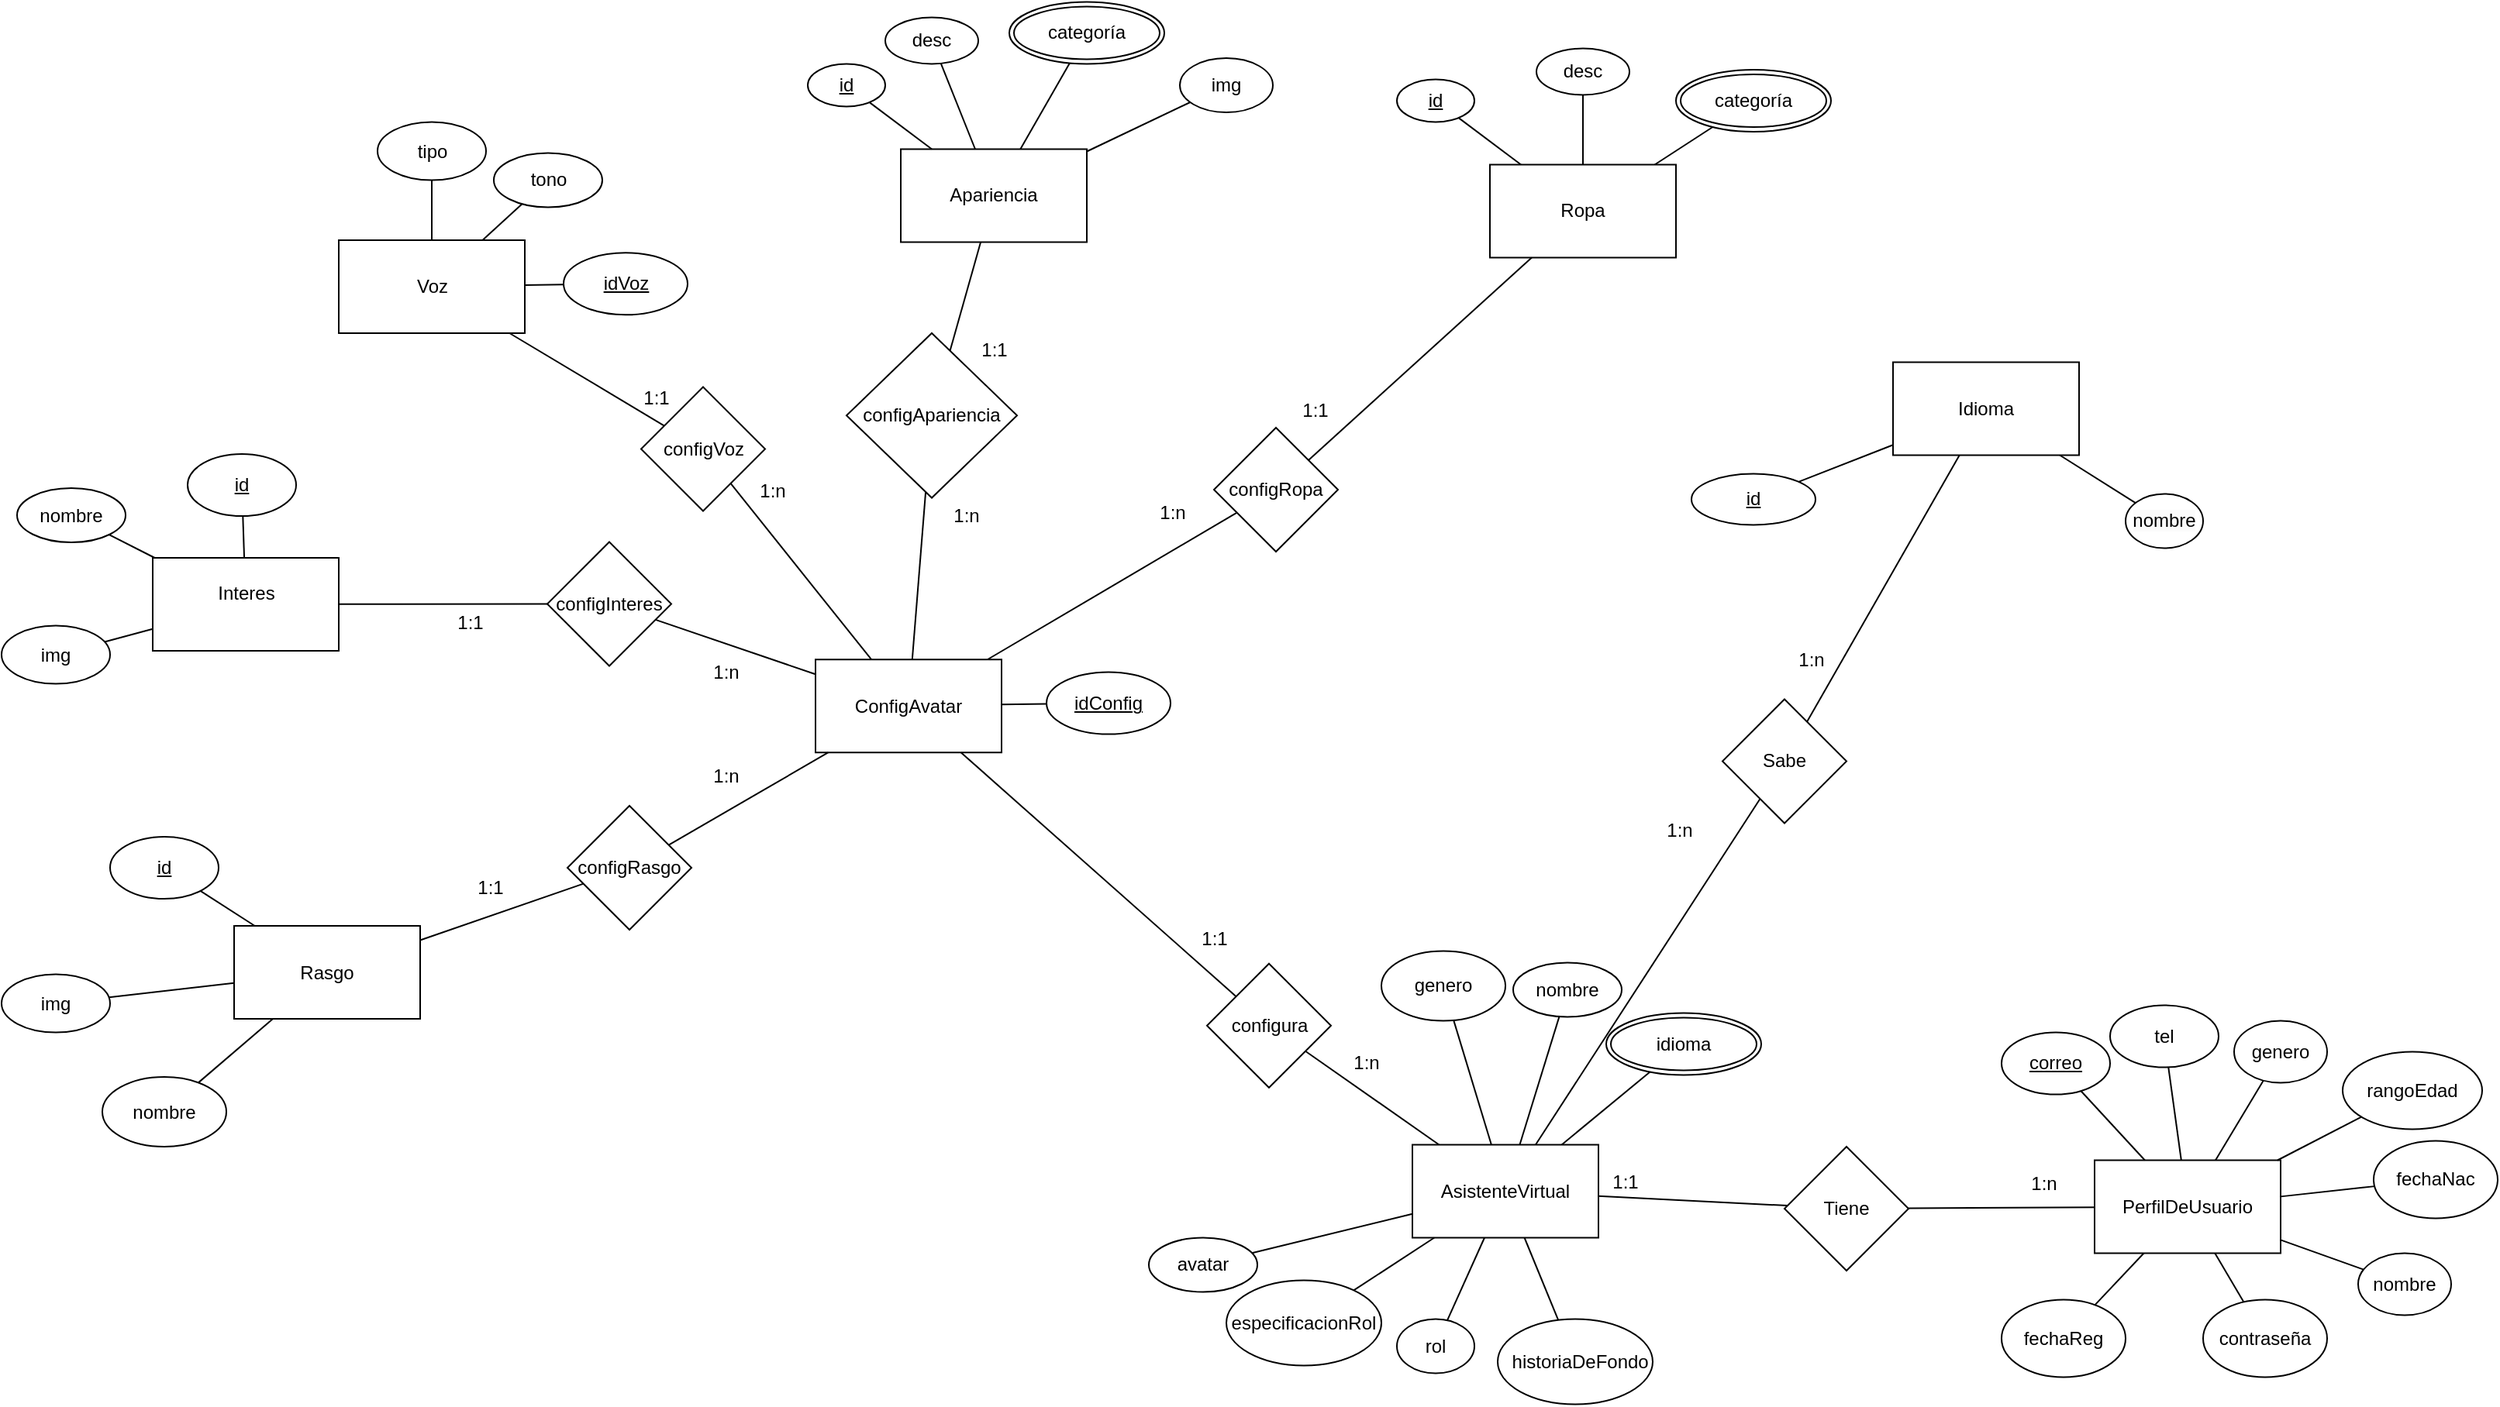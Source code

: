 <mxfile version="24.7.16">
  <diagram name="Page-1" id="PZSjXGrZAQiPclHjUj1C">
    <mxGraphModel dx="4011" dy="917" grid="1" gridSize="10" guides="1" tooltips="1" connect="1" arrows="1" fold="1" page="1" pageScale="1" pageWidth="850" pageHeight="1100" math="0" shadow="0">
      <root>
        <mxCell id="0" />
        <mxCell id="1" parent="0" />
        <mxCell id="Rh4NYGwO05SISdUezt3Q-26" value="PerfilDeUsuario" style="rounded=0;whiteSpace=wrap;html=1;" parent="1" vertex="1">
          <mxGeometry x="480" y="1028.75" width="120" height="60" as="geometry" />
        </mxCell>
        <mxCell id="Rh4NYGwO05SISdUezt3Q-31" value="nombre" style="ellipse;whiteSpace=wrap;html=1;" parent="1" vertex="1">
          <mxGeometry x="650" y="1088.75" width="60" height="40" as="geometry" />
        </mxCell>
        <mxCell id="Rh4NYGwO05SISdUezt3Q-32" value="contraseña" style="ellipse;whiteSpace=wrap;html=1;" parent="1" vertex="1">
          <mxGeometry x="550" y="1118.75" width="80" height="50" as="geometry" />
        </mxCell>
        <mxCell id="Rh4NYGwO05SISdUezt3Q-33" value="fechaNac" style="ellipse;whiteSpace=wrap;html=1;" parent="1" vertex="1">
          <mxGeometry x="660" y="1016.25" width="80" height="50" as="geometry" />
        </mxCell>
        <mxCell id="Rh4NYGwO05SISdUezt3Q-39" style="rounded=0;orthogonalLoop=1;jettySize=auto;html=1;endArrow=none;endFill=0;" parent="1" source="Rh4NYGwO05SISdUezt3Q-34" target="Rh4NYGwO05SISdUezt3Q-26" edge="1">
          <mxGeometry relative="1" as="geometry" />
        </mxCell>
        <mxCell id="Rh4NYGwO05SISdUezt3Q-34" value="fechaReg" style="ellipse;whiteSpace=wrap;html=1;" parent="1" vertex="1">
          <mxGeometry x="420" y="1118.75" width="80" height="50" as="geometry" />
        </mxCell>
        <mxCell id="Rh4NYGwO05SISdUezt3Q-35" value="rangoEdad" style="ellipse;whiteSpace=wrap;html=1;" parent="1" vertex="1">
          <mxGeometry x="640" y="958.75" width="90" height="50" as="geometry" />
        </mxCell>
        <mxCell id="Rh4NYGwO05SISdUezt3Q-36" value="genero" style="ellipse;whiteSpace=wrap;html=1;" parent="1" vertex="1">
          <mxGeometry x="570" y="938.75" width="60" height="40" as="geometry" />
        </mxCell>
        <mxCell id="Rh4NYGwO05SISdUezt3Q-37" value="tel" style="ellipse;whiteSpace=wrap;html=1;" parent="1" vertex="1">
          <mxGeometry x="490" y="928.75" width="70" height="40" as="geometry" />
        </mxCell>
        <mxCell id="Rh4NYGwO05SISdUezt3Q-41" style="rounded=0;orthogonalLoop=1;jettySize=auto;html=1;endArrow=none;endFill=0;" parent="1" source="Rh4NYGwO05SISdUezt3Q-132" target="Rh4NYGwO05SISdUezt3Q-26" edge="1">
          <mxGeometry relative="1" as="geometry" />
        </mxCell>
        <mxCell id="Rh4NYGwO05SISdUezt3Q-43" style="rounded=0;orthogonalLoop=1;jettySize=auto;html=1;endArrow=none;endFill=0;" parent="1" source="Rh4NYGwO05SISdUezt3Q-37" target="Rh4NYGwO05SISdUezt3Q-26" edge="1">
          <mxGeometry relative="1" as="geometry">
            <mxPoint x="472" y="986.75" as="sourcePoint" />
            <mxPoint x="510" y="1040.75" as="targetPoint" />
          </mxGeometry>
        </mxCell>
        <mxCell id="Rh4NYGwO05SISdUezt3Q-44" style="rounded=0;orthogonalLoop=1;jettySize=auto;html=1;endArrow=none;endFill=0;" parent="1" source="Rh4NYGwO05SISdUezt3Q-36" target="Rh4NYGwO05SISdUezt3Q-26" edge="1">
          <mxGeometry relative="1" as="geometry">
            <mxPoint x="610" y="988.75" as="sourcePoint" />
            <mxPoint x="520" y="1050.75" as="targetPoint" />
          </mxGeometry>
        </mxCell>
        <mxCell id="Rh4NYGwO05SISdUezt3Q-45" style="rounded=0;orthogonalLoop=1;jettySize=auto;html=1;endArrow=none;endFill=0;" parent="1" source="Rh4NYGwO05SISdUezt3Q-35" target="Rh4NYGwO05SISdUezt3Q-26" edge="1">
          <mxGeometry relative="1" as="geometry">
            <mxPoint x="627" y="991.75" as="sourcePoint" />
            <mxPoint x="580" y="1038.75" as="targetPoint" />
          </mxGeometry>
        </mxCell>
        <mxCell id="Rh4NYGwO05SISdUezt3Q-46" style="rounded=0;orthogonalLoop=1;jettySize=auto;html=1;endArrow=none;endFill=0;" parent="1" source="Rh4NYGwO05SISdUezt3Q-26" target="Rh4NYGwO05SISdUezt3Q-33" edge="1">
          <mxGeometry relative="1" as="geometry">
            <mxPoint x="637" y="1001.75" as="sourcePoint" />
            <mxPoint x="590" y="1048.75" as="targetPoint" />
          </mxGeometry>
        </mxCell>
        <mxCell id="Rh4NYGwO05SISdUezt3Q-47" style="rounded=0;orthogonalLoop=1;jettySize=auto;html=1;endArrow=none;endFill=0;" parent="1" source="Rh4NYGwO05SISdUezt3Q-31" target="Rh4NYGwO05SISdUezt3Q-26" edge="1">
          <mxGeometry relative="1" as="geometry">
            <mxPoint x="647" y="1011.75" as="sourcePoint" />
            <mxPoint x="600" y="1058.75" as="targetPoint" />
          </mxGeometry>
        </mxCell>
        <mxCell id="Rh4NYGwO05SISdUezt3Q-48" style="rounded=0;orthogonalLoop=1;jettySize=auto;html=1;endArrow=none;endFill=0;" parent="1" source="Rh4NYGwO05SISdUezt3Q-26" target="Rh4NYGwO05SISdUezt3Q-32" edge="1">
          <mxGeometry relative="1" as="geometry">
            <mxPoint x="657" y="1021.75" as="sourcePoint" />
            <mxPoint x="610" y="1068.75" as="targetPoint" />
          </mxGeometry>
        </mxCell>
        <mxCell id="Rh4NYGwO05SISdUezt3Q-49" value="AsistenteVirtual" style="rounded=0;whiteSpace=wrap;html=1;" parent="1" vertex="1">
          <mxGeometry x="40" y="1018.75" width="120" height="60" as="geometry" />
        </mxCell>
        <mxCell id="Rh4NYGwO05SISdUezt3Q-50" value="nombre" style="ellipse;whiteSpace=wrap;html=1;" parent="1" vertex="1">
          <mxGeometry x="105" y="901.25" width="70" height="35" as="geometry" />
        </mxCell>
        <mxCell id="Rh4NYGwO05SISdUezt3Q-51" value="especificacionRol" style="ellipse;whiteSpace=wrap;html=1;" parent="1" vertex="1">
          <mxGeometry x="-80" y="1106.25" width="100" height="55" as="geometry" />
        </mxCell>
        <mxCell id="Rh4NYGwO05SISdUezt3Q-53" value="rol" style="ellipse;whiteSpace=wrap;html=1;" parent="1" vertex="1">
          <mxGeometry x="30" y="1131.25" width="50" height="35" as="geometry" />
        </mxCell>
        <mxCell id="Rh4NYGwO05SISdUezt3Q-54" style="rounded=0;orthogonalLoop=1;jettySize=auto;html=1;endArrow=none;endFill=0;" parent="1" source="Rh4NYGwO05SISdUezt3Q-55" target="Rh4NYGwO05SISdUezt3Q-49" edge="1">
          <mxGeometry relative="1" as="geometry" />
        </mxCell>
        <mxCell id="Rh4NYGwO05SISdUezt3Q-55" value="avatar" style="ellipse;whiteSpace=wrap;html=1;" parent="1" vertex="1">
          <mxGeometry x="-130" y="1078.75" width="70" height="35" as="geometry" />
        </mxCell>
        <mxCell id="Rh4NYGwO05SISdUezt3Q-56" value="&amp;nbsp; historiaDeFondo" style="ellipse;whiteSpace=wrap;html=1;" parent="1" vertex="1">
          <mxGeometry x="95" y="1131.25" width="100" height="55" as="geometry" />
        </mxCell>
        <mxCell id="Rh4NYGwO05SISdUezt3Q-57" value="genero" style="ellipse;whiteSpace=wrap;html=1;" parent="1" vertex="1">
          <mxGeometry x="20" y="893.75" width="80" height="45" as="geometry" />
        </mxCell>
        <mxCell id="Rh4NYGwO05SISdUezt3Q-59" style="rounded=0;orthogonalLoop=1;jettySize=auto;html=1;endArrow=none;endFill=0;" parent="1" source="Rh4NYGwO05SISdUezt3Q-50" target="Rh4NYGwO05SISdUezt3Q-49" edge="1">
          <mxGeometry relative="1" as="geometry" />
        </mxCell>
        <mxCell id="Rh4NYGwO05SISdUezt3Q-61" style="rounded=0;orthogonalLoop=1;jettySize=auto;html=1;endArrow=none;endFill=0;" parent="1" source="Rh4NYGwO05SISdUezt3Q-57" target="Rh4NYGwO05SISdUezt3Q-49" edge="1">
          <mxGeometry relative="1" as="geometry">
            <mxPoint x="337" y="1044.25" as="sourcePoint" />
            <mxPoint x="375" y="1098.25" as="targetPoint" />
          </mxGeometry>
        </mxCell>
        <mxCell id="Rh4NYGwO05SISdUezt3Q-62" style="rounded=0;orthogonalLoop=1;jettySize=auto;html=1;endArrow=none;endFill=0;" parent="1" source="Rh4NYGwO05SISdUezt3Q-56" target="Rh4NYGwO05SISdUezt3Q-49" edge="1">
          <mxGeometry relative="1" as="geometry">
            <mxPoint x="482" y="1039.25" as="sourcePoint" />
            <mxPoint x="435" y="1086.25" as="targetPoint" />
          </mxGeometry>
        </mxCell>
        <mxCell id="Rh4NYGwO05SISdUezt3Q-63" style="rounded=0;orthogonalLoop=1;jettySize=auto;html=1;endArrow=none;endFill=0;" parent="1" source="Rh4NYGwO05SISdUezt3Q-49" target="Rh4NYGwO05SISdUezt3Q-53" edge="1">
          <mxGeometry relative="1" as="geometry">
            <mxPoint x="492" y="1049.25" as="sourcePoint" />
            <mxPoint x="445" y="1096.25" as="targetPoint" />
          </mxGeometry>
        </mxCell>
        <mxCell id="Rh4NYGwO05SISdUezt3Q-64" style="rounded=0;orthogonalLoop=1;jettySize=auto;html=1;endArrow=none;endFill=0;" parent="1" source="Rh4NYGwO05SISdUezt3Q-51" target="Rh4NYGwO05SISdUezt3Q-49" edge="1">
          <mxGeometry relative="1" as="geometry">
            <mxPoint x="502" y="1059.25" as="sourcePoint" />
            <mxPoint x="455" y="1106.25" as="targetPoint" />
          </mxGeometry>
        </mxCell>
        <mxCell id="Rh4NYGwO05SISdUezt3Q-66" value="idioma" style="ellipse;shape=doubleEllipse;margin=3;whiteSpace=wrap;html=1;align=center;" parent="1" vertex="1">
          <mxGeometry x="165" y="933.75" width="100" height="40" as="geometry" />
        </mxCell>
        <mxCell id="Rh4NYGwO05SISdUezt3Q-68" style="rounded=0;orthogonalLoop=1;jettySize=auto;html=1;endArrow=none;endFill=0;" parent="1" source="Rh4NYGwO05SISdUezt3Q-66" target="Rh4NYGwO05SISdUezt3Q-49" edge="1">
          <mxGeometry relative="1" as="geometry">
            <mxPoint x="482" y="1039.25" as="sourcePoint" />
            <mxPoint x="435" y="1086.25" as="targetPoint" />
          </mxGeometry>
        </mxCell>
        <mxCell id="Rh4NYGwO05SISdUezt3Q-69" value="Idioma" style="rounded=0;whiteSpace=wrap;html=1;" parent="1" vertex="1">
          <mxGeometry x="350" y="513.75" width="120" height="60" as="geometry" />
        </mxCell>
        <mxCell id="Rh4NYGwO05SISdUezt3Q-70" value="id" style="ellipse;whiteSpace=wrap;html=1;align=center;fontStyle=4;" parent="1" vertex="1">
          <mxGeometry x="220" y="585.75" width="80" height="33" as="geometry" />
        </mxCell>
        <mxCell id="Rh4NYGwO05SISdUezt3Q-71" value="&lt;br&gt;&lt;span style=&quot;color: rgb(0, 0, 0); font-family: Helvetica; font-size: 12px; font-style: normal; font-variant-ligatures: normal; font-variant-caps: normal; font-weight: 400; letter-spacing: normal; orphans: 2; text-align: center; text-indent: 0px; text-transform: none; widows: 2; word-spacing: 0px; -webkit-text-stroke-width: 0px; white-space: normal; background-color: rgb(251, 251, 251); float: none; display: inline !important;&quot;&gt;nombre&lt;/span&gt;&lt;div&gt;&lt;br/&gt;&lt;/div&gt;" style="ellipse;whiteSpace=wrap;html=1;" parent="1" vertex="1">
          <mxGeometry x="500" y="598.75" width="50" height="35" as="geometry" />
        </mxCell>
        <mxCell id="Rh4NYGwO05SISdUezt3Q-72" style="rounded=0;orthogonalLoop=1;jettySize=auto;html=1;endArrow=none;endFill=0;" parent="1" source="Rh4NYGwO05SISdUezt3Q-69" target="Rh4NYGwO05SISdUezt3Q-71" edge="1">
          <mxGeometry relative="1" as="geometry">
            <mxPoint x="275" y="411.75" as="sourcePoint" />
            <mxPoint x="318" y="427.75" as="targetPoint" />
          </mxGeometry>
        </mxCell>
        <mxCell id="Rh4NYGwO05SISdUezt3Q-73" style="rounded=0;orthogonalLoop=1;jettySize=auto;html=1;endArrow=none;endFill=0;" parent="1" source="Rh4NYGwO05SISdUezt3Q-70" target="Rh4NYGwO05SISdUezt3Q-69" edge="1">
          <mxGeometry relative="1" as="geometry">
            <mxPoint x="285" y="421.75" as="sourcePoint" />
            <mxPoint x="328" y="437.75" as="targetPoint" />
          </mxGeometry>
        </mxCell>
        <mxCell id="Rh4NYGwO05SISdUezt3Q-74" value="Voz" style="rounded=0;whiteSpace=wrap;html=1;" parent="1" vertex="1">
          <mxGeometry x="-652.5" y="435" width="120" height="60" as="geometry" />
        </mxCell>
        <mxCell id="Rh4NYGwO05SISdUezt3Q-75" value="tipo" style="ellipse;whiteSpace=wrap;html=1;" parent="1" vertex="1">
          <mxGeometry x="-627.5" y="358.75" width="70" height="37.5" as="geometry" />
        </mxCell>
        <mxCell id="Rh4NYGwO05SISdUezt3Q-78" value="tono" style="ellipse;whiteSpace=wrap;html=1;" parent="1" vertex="1">
          <mxGeometry x="-552.5" y="378.75" width="70" height="35" as="geometry" />
        </mxCell>
        <mxCell id="Rh4NYGwO05SISdUezt3Q-80" style="rounded=0;orthogonalLoop=1;jettySize=auto;html=1;endArrow=none;endFill=0;" parent="1" source="Rh4NYGwO05SISdUezt3Q-74" target="Rh4NYGwO05SISdUezt3Q-131" edge="1">
          <mxGeometry relative="1" as="geometry">
            <mxPoint x="-980.5" y="314.25" as="sourcePoint" />
            <mxPoint x="-487.385" y="460.265" as="targetPoint" />
          </mxGeometry>
        </mxCell>
        <mxCell id="Rh4NYGwO05SISdUezt3Q-83" style="rounded=0;orthogonalLoop=1;jettySize=auto;html=1;endArrow=none;endFill=0;" parent="1" source="Rh4NYGwO05SISdUezt3Q-78" target="Rh4NYGwO05SISdUezt3Q-74" edge="1">
          <mxGeometry relative="1" as="geometry">
            <mxPoint x="-602.5" y="534.25" as="sourcePoint" />
            <mxPoint x="-688.5" y="560.25" as="targetPoint" />
          </mxGeometry>
        </mxCell>
        <mxCell id="Rh4NYGwO05SISdUezt3Q-84" style="rounded=0;orthogonalLoop=1;jettySize=auto;html=1;endArrow=none;endFill=0;" parent="1" source="Rh4NYGwO05SISdUezt3Q-75" target="Rh4NYGwO05SISdUezt3Q-74" edge="1">
          <mxGeometry relative="1" as="geometry">
            <mxPoint x="-742.729" y="486.38" as="sourcePoint" />
            <mxPoint x="-678.5" y="570.25" as="targetPoint" />
          </mxGeometry>
        </mxCell>
        <mxCell id="Rh4NYGwO05SISdUezt3Q-123" value="Rasgo" style="rounded=0;whiteSpace=wrap;html=1;" parent="1" vertex="1">
          <mxGeometry x="-720" y="877.5" width="120" height="60" as="geometry" />
        </mxCell>
        <mxCell id="Rh4NYGwO05SISdUezt3Q-124" value="img" style="ellipse;whiteSpace=wrap;html=1;" parent="1" vertex="1">
          <mxGeometry x="-870" y="908.75" width="70" height="37.5" as="geometry" />
        </mxCell>
        <mxCell id="Rh4NYGwO05SISdUezt3Q-125" value="nombre" style="ellipse;whiteSpace=wrap;html=1;" parent="1" vertex="1">
          <mxGeometry x="-805" y="975" width="80" height="45" as="geometry" />
        </mxCell>
        <mxCell id="Rh4NYGwO05SISdUezt3Q-127" style="rounded=0;orthogonalLoop=1;jettySize=auto;html=1;endArrow=none;endFill=0;" parent="1" source="Rh4NYGwO05SISdUezt3Q-123" target="Rh4NYGwO05SISdUezt3Q-130" edge="1">
          <mxGeometry relative="1" as="geometry">
            <mxPoint x="-1078" y="735.5" as="sourcePoint" />
            <mxPoint x="-1115" y="798.5" as="targetPoint" />
          </mxGeometry>
        </mxCell>
        <mxCell id="Rh4NYGwO05SISdUezt3Q-128" style="rounded=0;orthogonalLoop=1;jettySize=auto;html=1;endArrow=none;endFill=0;" parent="1" source="Rh4NYGwO05SISdUezt3Q-125" target="Rh4NYGwO05SISdUezt3Q-123" edge="1">
          <mxGeometry relative="1" as="geometry">
            <mxPoint x="-763.875" y="976.712" as="sourcePoint" />
            <mxPoint x="-786" y="981.5" as="targetPoint" />
          </mxGeometry>
        </mxCell>
        <mxCell id="Rh4NYGwO05SISdUezt3Q-129" style="rounded=0;orthogonalLoop=1;jettySize=auto;html=1;endArrow=none;endFill=0;" parent="1" source="Rh4NYGwO05SISdUezt3Q-124" target="Rh4NYGwO05SISdUezt3Q-123" edge="1">
          <mxGeometry relative="1" as="geometry">
            <mxPoint x="-840.229" y="907.63" as="sourcePoint" />
            <mxPoint x="-776" y="991.5" as="targetPoint" />
          </mxGeometry>
        </mxCell>
        <mxCell id="Rh4NYGwO05SISdUezt3Q-130" value="id" style="ellipse;whiteSpace=wrap;html=1;align=center;fontStyle=4;" parent="1" vertex="1">
          <mxGeometry x="-800" y="820" width="70" height="40" as="geometry" />
        </mxCell>
        <mxCell id="Rh4NYGwO05SISdUezt3Q-131" value="idVoz" style="ellipse;whiteSpace=wrap;html=1;align=center;fontStyle=4;" parent="1" vertex="1">
          <mxGeometry x="-507.5" y="443.13" width="80" height="40" as="geometry" />
        </mxCell>
        <mxCell id="Rh4NYGwO05SISdUezt3Q-132" value="correo" style="ellipse;whiteSpace=wrap;html=1;align=center;fontStyle=4;" parent="1" vertex="1">
          <mxGeometry x="420" y="946.25" width="70" height="40" as="geometry" />
        </mxCell>
        <mxCell id="Rh4NYGwO05SISdUezt3Q-135" value="&lt;div&gt;Interes&lt;/div&gt;&lt;div&gt;&lt;br&gt;&lt;/div&gt;" style="rounded=0;whiteSpace=wrap;html=1;" parent="1" vertex="1">
          <mxGeometry x="-772.5" y="640" width="120" height="60" as="geometry" />
        </mxCell>
        <mxCell id="Rh4NYGwO05SISdUezt3Q-136" value="img" style="ellipse;whiteSpace=wrap;html=1;" parent="1" vertex="1">
          <mxGeometry x="-870" y="683.75" width="70" height="37.5" as="geometry" />
        </mxCell>
        <mxCell id="Rh4NYGwO05SISdUezt3Q-137" value="nombre" style="ellipse;whiteSpace=wrap;html=1;" parent="1" vertex="1">
          <mxGeometry x="-860" y="595" width="70" height="35" as="geometry" />
        </mxCell>
        <mxCell id="Rh4NYGwO05SISdUezt3Q-139" style="rounded=0;orthogonalLoop=1;jettySize=auto;html=1;endArrow=none;endFill=0;" parent="1" source="Rh4NYGwO05SISdUezt3Q-137" target="Rh4NYGwO05SISdUezt3Q-135" edge="1">
          <mxGeometry relative="1" as="geometry">
            <mxPoint x="-725" y="740.5" as="sourcePoint" />
            <mxPoint x="-811" y="766.5" as="targetPoint" />
          </mxGeometry>
        </mxCell>
        <mxCell id="Rh4NYGwO05SISdUezt3Q-140" style="rounded=0;orthogonalLoop=1;jettySize=auto;html=1;endArrow=none;endFill=0;" parent="1" source="Rh4NYGwO05SISdUezt3Q-136" target="Rh4NYGwO05SISdUezt3Q-135" edge="1">
          <mxGeometry relative="1" as="geometry">
            <mxPoint x="-865.229" y="692.63" as="sourcePoint" />
            <mxPoint x="-801" y="776.5" as="targetPoint" />
          </mxGeometry>
        </mxCell>
        <mxCell id="Rh4NYGwO05SISdUezt3Q-142" value="Apariencia" style="rounded=0;whiteSpace=wrap;html=1;" parent="1" vertex="1">
          <mxGeometry x="-290" y="376.25" width="120" height="60" as="geometry" />
        </mxCell>
        <mxCell id="Rh4NYGwO05SISdUezt3Q-143" value="img" style="ellipse;whiteSpace=wrap;html=1;" parent="1" vertex="1">
          <mxGeometry x="-110" y="317.5" width="60" height="35" as="geometry" />
        </mxCell>
        <mxCell id="Rh4NYGwO05SISdUezt3Q-144" value="desc" style="ellipse;whiteSpace=wrap;html=1;" parent="1" vertex="1">
          <mxGeometry x="-300" y="291.25" width="60" height="30" as="geometry" />
        </mxCell>
        <mxCell id="Rh4NYGwO05SISdUezt3Q-145" style="rounded=0;orthogonalLoop=1;jettySize=auto;html=1;endArrow=none;endFill=0;" parent="1" source="Rh4NYGwO05SISdUezt3Q-142" target="Rh4NYGwO05SISdUezt3Q-148" edge="1">
          <mxGeometry relative="1" as="geometry">
            <mxPoint x="-648" y="224.25" as="sourcePoint" />
            <mxPoint x="-685" y="287.25" as="targetPoint" />
          </mxGeometry>
        </mxCell>
        <mxCell id="Rh4NYGwO05SISdUezt3Q-146" style="rounded=0;orthogonalLoop=1;jettySize=auto;html=1;endArrow=none;endFill=0;" parent="1" source="Rh4NYGwO05SISdUezt3Q-144" target="Rh4NYGwO05SISdUezt3Q-142" edge="1">
          <mxGeometry relative="1" as="geometry">
            <mxPoint x="-270" y="444.25" as="sourcePoint" />
            <mxPoint x="-356" y="470.25" as="targetPoint" />
          </mxGeometry>
        </mxCell>
        <mxCell id="Rh4NYGwO05SISdUezt3Q-147" style="rounded=0;orthogonalLoop=1;jettySize=auto;html=1;endArrow=none;endFill=0;" parent="1" source="Rh4NYGwO05SISdUezt3Q-143" target="Rh4NYGwO05SISdUezt3Q-142" edge="1">
          <mxGeometry relative="1" as="geometry">
            <mxPoint x="-410.229" y="396.38" as="sourcePoint" />
            <mxPoint x="-346" y="480.25" as="targetPoint" />
          </mxGeometry>
        </mxCell>
        <mxCell id="Rh4NYGwO05SISdUezt3Q-148" value="id" style="ellipse;whiteSpace=wrap;html=1;align=center;fontStyle=4;" parent="1" vertex="1">
          <mxGeometry x="-350" y="321.25" width="50" height="27.5" as="geometry" />
        </mxCell>
        <mxCell id="Rh4NYGwO05SISdUezt3Q-149" value="categoría" style="ellipse;shape=doubleEllipse;margin=3;whiteSpace=wrap;html=1;align=center;" parent="1" vertex="1">
          <mxGeometry x="-220" y="281.25" width="100" height="40" as="geometry" />
        </mxCell>
        <mxCell id="Rh4NYGwO05SISdUezt3Q-150" style="rounded=0;orthogonalLoop=1;jettySize=auto;html=1;endArrow=none;endFill=0;" parent="1" source="Rh4NYGwO05SISdUezt3Q-149" target="Rh4NYGwO05SISdUezt3Q-142" edge="1">
          <mxGeometry relative="1" as="geometry">
            <mxPoint x="-302" y="302.25" as="sourcePoint" />
            <mxPoint x="-241" y="386.25" as="targetPoint" />
          </mxGeometry>
        </mxCell>
        <mxCell id="Rh4NYGwO05SISdUezt3Q-151" value="Ropa" style="rounded=0;whiteSpace=wrap;html=1;" parent="1" vertex="1">
          <mxGeometry x="90" y="386.25" width="120" height="60" as="geometry" />
        </mxCell>
        <mxCell id="Rh4NYGwO05SISdUezt3Q-153" value="desc" style="ellipse;whiteSpace=wrap;html=1;" parent="1" vertex="1">
          <mxGeometry x="120" y="311.25" width="60" height="30" as="geometry" />
        </mxCell>
        <mxCell id="Rh4NYGwO05SISdUezt3Q-154" style="rounded=0;orthogonalLoop=1;jettySize=auto;html=1;endArrow=none;endFill=0;" parent="1" source="Rh4NYGwO05SISdUezt3Q-151" target="Rh4NYGwO05SISdUezt3Q-157" edge="1">
          <mxGeometry relative="1" as="geometry">
            <mxPoint x="-268" y="234.25" as="sourcePoint" />
            <mxPoint x="-305" y="297.25" as="targetPoint" />
          </mxGeometry>
        </mxCell>
        <mxCell id="Rh4NYGwO05SISdUezt3Q-155" style="rounded=0;orthogonalLoop=1;jettySize=auto;html=1;endArrow=none;endFill=0;" parent="1" source="Rh4NYGwO05SISdUezt3Q-153" target="Rh4NYGwO05SISdUezt3Q-151" edge="1">
          <mxGeometry relative="1" as="geometry">
            <mxPoint x="110" y="454.25" as="sourcePoint" />
            <mxPoint x="24" y="480.25" as="targetPoint" />
          </mxGeometry>
        </mxCell>
        <mxCell id="Rh4NYGwO05SISdUezt3Q-157" value="id" style="ellipse;whiteSpace=wrap;html=1;align=center;fontStyle=4;" parent="1" vertex="1">
          <mxGeometry x="30" y="331.25" width="50" height="27.5" as="geometry" />
        </mxCell>
        <mxCell id="Rh4NYGwO05SISdUezt3Q-158" value="categoría" style="ellipse;shape=doubleEllipse;margin=3;whiteSpace=wrap;html=1;align=center;" parent="1" vertex="1">
          <mxGeometry x="210" y="325" width="100" height="40" as="geometry" />
        </mxCell>
        <mxCell id="Rh4NYGwO05SISdUezt3Q-159" style="rounded=0;orthogonalLoop=1;jettySize=auto;html=1;endArrow=none;endFill=0;" parent="1" source="Rh4NYGwO05SISdUezt3Q-158" target="Rh4NYGwO05SISdUezt3Q-151" edge="1">
          <mxGeometry relative="1" as="geometry">
            <mxPoint x="78" y="312.25" as="sourcePoint" />
            <mxPoint x="139" y="396.25" as="targetPoint" />
          </mxGeometry>
        </mxCell>
        <mxCell id="3TIy69d771nKiDWh88w1-1" value="Tiene" style="rhombus;whiteSpace=wrap;html=1;" vertex="1" parent="1">
          <mxGeometry x="280" y="1020" width="80" height="80" as="geometry" />
        </mxCell>
        <mxCell id="3TIy69d771nKiDWh88w1-4" style="rounded=0;orthogonalLoop=1;jettySize=auto;html=1;endArrow=none;endFill=0;" edge="1" parent="1" source="3TIy69d771nKiDWh88w1-1" target="Rh4NYGwO05SISdUezt3Q-49">
          <mxGeometry relative="1" as="geometry">
            <mxPoint x="270" y="1008" as="sourcePoint" />
            <mxPoint x="170" y="1040" as="targetPoint" />
          </mxGeometry>
        </mxCell>
        <mxCell id="3TIy69d771nKiDWh88w1-5" style="rounded=0;orthogonalLoop=1;jettySize=auto;html=1;endArrow=none;endFill=0;" edge="1" parent="1" source="Rh4NYGwO05SISdUezt3Q-26" target="3TIy69d771nKiDWh88w1-1">
          <mxGeometry relative="1" as="geometry">
            <mxPoint x="280" y="1018" as="sourcePoint" />
            <mxPoint x="180" y="1050" as="targetPoint" />
          </mxGeometry>
        </mxCell>
        <mxCell id="3TIy69d771nKiDWh88w1-6" value="1:1" style="text;html=1;align=center;verticalAlign=middle;whiteSpace=wrap;rounded=0;" vertex="1" parent="1">
          <mxGeometry x="155" y="1027.5" width="45" height="31.25" as="geometry" />
        </mxCell>
        <mxCell id="3TIy69d771nKiDWh88w1-7" value="1:n" style="text;html=1;align=center;verticalAlign=middle;whiteSpace=wrap;rounded=0;" vertex="1" parent="1">
          <mxGeometry x="425" y="1028.75" width="45" height="31.25" as="geometry" />
        </mxCell>
        <mxCell id="3TIy69d771nKiDWh88w1-9" value="Sabe" style="rhombus;whiteSpace=wrap;html=1;" vertex="1" parent="1">
          <mxGeometry x="240" y="731.25" width="80" height="80" as="geometry" />
        </mxCell>
        <mxCell id="3TIy69d771nKiDWh88w1-10" style="rounded=0;orthogonalLoop=1;jettySize=auto;html=1;endArrow=none;endFill=0;" edge="1" parent="1" source="3TIy69d771nKiDWh88w1-9" target="Rh4NYGwO05SISdUezt3Q-49">
          <mxGeometry relative="1" as="geometry">
            <mxPoint x="280" y="730.5" as="sourcePoint" />
            <mxPoint x="170" y="774.5" as="targetPoint" />
          </mxGeometry>
        </mxCell>
        <mxCell id="3TIy69d771nKiDWh88w1-11" style="rounded=0;orthogonalLoop=1;jettySize=auto;html=1;endArrow=none;endFill=0;" edge="1" parent="1" target="3TIy69d771nKiDWh88w1-9" source="Rh4NYGwO05SISdUezt3Q-69">
          <mxGeometry relative="1" as="geometry">
            <mxPoint x="490" y="781.5" as="sourcePoint" />
            <mxPoint x="190" y="772.5" as="targetPoint" />
          </mxGeometry>
        </mxCell>
        <mxCell id="3TIy69d771nKiDWh88w1-12" value="1:n" style="text;html=1;align=center;verticalAlign=middle;whiteSpace=wrap;rounded=0;" vertex="1" parent="1">
          <mxGeometry x="190" y="800" width="45" height="31.25" as="geometry" />
        </mxCell>
        <mxCell id="3TIy69d771nKiDWh88w1-13" value="1:n" style="text;html=1;align=center;verticalAlign=middle;whiteSpace=wrap;rounded=0;" vertex="1" parent="1">
          <mxGeometry x="275" y="690" width="45" height="31.25" as="geometry" />
        </mxCell>
        <mxCell id="3TIy69d771nKiDWh88w1-28" style="rounded=0;orthogonalLoop=1;jettySize=auto;html=1;endArrow=none;endFill=0;" edge="1" parent="1" target="3TIy69d771nKiDWh88w1-29" source="Rh4NYGwO05SISdUezt3Q-135">
          <mxGeometry relative="1" as="geometry">
            <mxPoint x="-790.001" y="490" as="sourcePoint" />
            <mxPoint x="-731.92" y="604.744" as="targetPoint" />
          </mxGeometry>
        </mxCell>
        <mxCell id="3TIy69d771nKiDWh88w1-29" value="id" style="ellipse;whiteSpace=wrap;html=1;align=center;fontStyle=4;" vertex="1" parent="1">
          <mxGeometry x="-750" y="573" width="70" height="40" as="geometry" />
        </mxCell>
        <mxCell id="3TIy69d771nKiDWh88w1-51" value="ConfigAvatar" style="rounded=0;whiteSpace=wrap;html=1;" vertex="1" parent="1">
          <mxGeometry x="-345" y="705.62" width="120" height="60" as="geometry" />
        </mxCell>
        <mxCell id="3TIy69d771nKiDWh88w1-54" style="rounded=0;orthogonalLoop=1;jettySize=auto;html=1;endArrow=none;endFill=0;" edge="1" parent="1" source="3TIy69d771nKiDWh88w1-51" target="3TIy69d771nKiDWh88w1-57">
          <mxGeometry relative="1" as="geometry">
            <mxPoint x="-673" y="584.87" as="sourcePoint" />
            <mxPoint x="-179.885" y="730.885" as="targetPoint" />
          </mxGeometry>
        </mxCell>
        <mxCell id="3TIy69d771nKiDWh88w1-57" value="idConfig" style="ellipse;whiteSpace=wrap;html=1;align=center;fontStyle=4;" vertex="1" parent="1">
          <mxGeometry x="-196" y="713.75" width="80" height="40" as="geometry" />
        </mxCell>
        <mxCell id="3TIy69d771nKiDWh88w1-58" value="configRasgo" style="rhombus;whiteSpace=wrap;html=1;" vertex="1" parent="1">
          <mxGeometry x="-505" y="800" width="80" height="80" as="geometry" />
        </mxCell>
        <mxCell id="3TIy69d771nKiDWh88w1-59" style="rounded=0;orthogonalLoop=1;jettySize=auto;html=1;endArrow=none;endFill=0;" edge="1" parent="1" source="3TIy69d771nKiDWh88w1-58" target="Rh4NYGwO05SISdUezt3Q-123">
          <mxGeometry relative="1" as="geometry">
            <mxPoint x="-515" y="788" as="sourcePoint" />
            <mxPoint x="-625" y="832" as="targetPoint" />
          </mxGeometry>
        </mxCell>
        <mxCell id="3TIy69d771nKiDWh88w1-60" style="rounded=0;orthogonalLoop=1;jettySize=auto;html=1;endArrow=none;endFill=0;" edge="1" parent="1" target="3TIy69d771nKiDWh88w1-58" source="3TIy69d771nKiDWh88w1-51">
          <mxGeometry relative="1" as="geometry">
            <mxPoint x="-305" y="839" as="sourcePoint" />
            <mxPoint x="-605" y="830" as="targetPoint" />
          </mxGeometry>
        </mxCell>
        <mxCell id="3TIy69d771nKiDWh88w1-61" value="1:1" style="text;html=1;align=center;verticalAlign=middle;whiteSpace=wrap;rounded=0;" vertex="1" parent="1">
          <mxGeometry x="-577.5" y="836.88" width="45" height="31.25" as="geometry" />
        </mxCell>
        <mxCell id="3TIy69d771nKiDWh88w1-62" value="1:n" style="text;html=1;align=center;verticalAlign=middle;whiteSpace=wrap;rounded=0;" vertex="1" parent="1">
          <mxGeometry x="-425" y="765.62" width="45" height="31.25" as="geometry" />
        </mxCell>
        <mxCell id="3TIy69d771nKiDWh88w1-63" value="configInteres" style="rhombus;whiteSpace=wrap;html=1;" vertex="1" parent="1">
          <mxGeometry x="-518" y="629.75" width="80" height="80" as="geometry" />
        </mxCell>
        <mxCell id="3TIy69d771nKiDWh88w1-64" style="rounded=0;orthogonalLoop=1;jettySize=auto;html=1;endArrow=none;endFill=0;" edge="1" parent="1" source="3TIy69d771nKiDWh88w1-63" target="Rh4NYGwO05SISdUezt3Q-135">
          <mxGeometry relative="1" as="geometry">
            <mxPoint x="-528" y="617.75" as="sourcePoint" />
            <mxPoint x="-613" y="716" as="targetPoint" />
          </mxGeometry>
        </mxCell>
        <mxCell id="3TIy69d771nKiDWh88w1-65" style="rounded=0;orthogonalLoop=1;jettySize=auto;html=1;endArrow=none;endFill=0;" edge="1" parent="1" target="3TIy69d771nKiDWh88w1-63" source="3TIy69d771nKiDWh88w1-51">
          <mxGeometry relative="1" as="geometry">
            <mxPoint x="-350" y="595" as="sourcePoint" />
            <mxPoint x="-618" y="659.75" as="targetPoint" />
          </mxGeometry>
        </mxCell>
        <mxCell id="3TIy69d771nKiDWh88w1-66" value="1:1" style="text;html=1;align=center;verticalAlign=middle;whiteSpace=wrap;rounded=0;" vertex="1" parent="1">
          <mxGeometry x="-590.5" y="666.63" width="45" height="31.25" as="geometry" />
        </mxCell>
        <mxCell id="3TIy69d771nKiDWh88w1-67" value="1:n" style="text;html=1;align=center;verticalAlign=middle;whiteSpace=wrap;rounded=0;" vertex="1" parent="1">
          <mxGeometry x="-425" y="697.88" width="45" height="31.25" as="geometry" />
        </mxCell>
        <mxCell id="3TIy69d771nKiDWh88w1-68" value="configVoz" style="rhombus;whiteSpace=wrap;html=1;" vertex="1" parent="1">
          <mxGeometry x="-457.5" y="529.75" width="80" height="80" as="geometry" />
        </mxCell>
        <mxCell id="3TIy69d771nKiDWh88w1-69" style="rounded=0;orthogonalLoop=1;jettySize=auto;html=1;endArrow=none;endFill=0;" edge="1" parent="1" source="3TIy69d771nKiDWh88w1-68" target="Rh4NYGwO05SISdUezt3Q-74">
          <mxGeometry relative="1" as="geometry">
            <mxPoint x="-467.5" y="517.75" as="sourcePoint" />
            <mxPoint x="-552.5" y="616" as="targetPoint" />
          </mxGeometry>
        </mxCell>
        <mxCell id="3TIy69d771nKiDWh88w1-70" style="rounded=0;orthogonalLoop=1;jettySize=auto;html=1;endArrow=none;endFill=0;" edge="1" parent="1" target="3TIy69d771nKiDWh88w1-68" source="3TIy69d771nKiDWh88w1-51">
          <mxGeometry relative="1" as="geometry">
            <mxPoint x="-289.5" y="495" as="sourcePoint" />
            <mxPoint x="-557.5" y="559.75" as="targetPoint" />
          </mxGeometry>
        </mxCell>
        <mxCell id="3TIy69d771nKiDWh88w1-71" value="1:1" style="text;html=1;align=center;verticalAlign=middle;whiteSpace=wrap;rounded=0;" vertex="1" parent="1">
          <mxGeometry x="-470" y="521.25" width="45" height="31.25" as="geometry" />
        </mxCell>
        <mxCell id="3TIy69d771nKiDWh88w1-72" value="1:n" style="text;html=1;align=center;verticalAlign=middle;whiteSpace=wrap;rounded=0;" vertex="1" parent="1">
          <mxGeometry x="-395" y="581.75" width="45" height="31.25" as="geometry" />
        </mxCell>
        <mxCell id="3TIy69d771nKiDWh88w1-73" value="configApariencia" style="rhombus;whiteSpace=wrap;html=1;" vertex="1" parent="1">
          <mxGeometry x="-325" y="495" width="110" height="106.25" as="geometry" />
        </mxCell>
        <mxCell id="3TIy69d771nKiDWh88w1-74" style="rounded=0;orthogonalLoop=1;jettySize=auto;html=1;endArrow=none;endFill=0;" edge="1" parent="1" source="3TIy69d771nKiDWh88w1-73" target="3TIy69d771nKiDWh88w1-51">
          <mxGeometry relative="1" as="geometry">
            <mxPoint x="-228" y="517.75" as="sourcePoint" />
            <mxPoint x="-313" y="616" as="targetPoint" />
          </mxGeometry>
        </mxCell>
        <mxCell id="3TIy69d771nKiDWh88w1-75" style="rounded=0;orthogonalLoop=1;jettySize=auto;html=1;endArrow=none;endFill=0;" edge="1" parent="1" target="3TIy69d771nKiDWh88w1-73" source="Rh4NYGwO05SISdUezt3Q-142">
          <mxGeometry relative="1" as="geometry">
            <mxPoint x="-50" y="495" as="sourcePoint" />
            <mxPoint x="-318" y="559.75" as="targetPoint" />
          </mxGeometry>
        </mxCell>
        <mxCell id="3TIy69d771nKiDWh88w1-76" value="1:1" style="text;html=1;align=center;verticalAlign=middle;whiteSpace=wrap;rounded=0;" vertex="1" parent="1">
          <mxGeometry x="-252.5" y="490" width="45" height="31.25" as="geometry" />
        </mxCell>
        <mxCell id="3TIy69d771nKiDWh88w1-77" value="1:n" style="text;html=1;align=center;verticalAlign=middle;whiteSpace=wrap;rounded=0;" vertex="1" parent="1">
          <mxGeometry x="-270" y="596.88" width="45" height="31.25" as="geometry" />
        </mxCell>
        <mxCell id="3TIy69d771nKiDWh88w1-78" value="configRopa" style="rhombus;whiteSpace=wrap;html=1;" vertex="1" parent="1">
          <mxGeometry x="-88" y="556" width="80" height="80" as="geometry" />
        </mxCell>
        <mxCell id="3TIy69d771nKiDWh88w1-79" style="rounded=0;orthogonalLoop=1;jettySize=auto;html=1;endArrow=none;endFill=0;" edge="1" parent="1" source="3TIy69d771nKiDWh88w1-78" target="3TIy69d771nKiDWh88w1-51">
          <mxGeometry relative="1" as="geometry">
            <mxPoint x="-98" y="544" as="sourcePoint" />
            <mxPoint x="-183" y="642.25" as="targetPoint" />
          </mxGeometry>
        </mxCell>
        <mxCell id="3TIy69d771nKiDWh88w1-80" style="rounded=0;orthogonalLoop=1;jettySize=auto;html=1;endArrow=none;endFill=0;" edge="1" parent="1" target="3TIy69d771nKiDWh88w1-78" source="Rh4NYGwO05SISdUezt3Q-151">
          <mxGeometry relative="1" as="geometry">
            <mxPoint x="80" y="521.25" as="sourcePoint" />
            <mxPoint x="-188" y="586" as="targetPoint" />
          </mxGeometry>
        </mxCell>
        <mxCell id="3TIy69d771nKiDWh88w1-81" value="1:1" style="text;html=1;align=center;verticalAlign=middle;whiteSpace=wrap;rounded=0;" vertex="1" parent="1">
          <mxGeometry x="-45" y="529.75" width="45" height="31.25" as="geometry" />
        </mxCell>
        <mxCell id="3TIy69d771nKiDWh88w1-82" value="1:n" style="text;html=1;align=center;verticalAlign=middle;whiteSpace=wrap;rounded=0;" vertex="1" parent="1">
          <mxGeometry x="-137.5" y="595" width="45" height="31.25" as="geometry" />
        </mxCell>
        <mxCell id="3TIy69d771nKiDWh88w1-84" value="configura" style="rhombus;whiteSpace=wrap;html=1;" vertex="1" parent="1">
          <mxGeometry x="-92.5" y="901.88" width="80" height="80" as="geometry" />
        </mxCell>
        <mxCell id="3TIy69d771nKiDWh88w1-85" style="rounded=0;orthogonalLoop=1;jettySize=auto;html=1;endArrow=none;endFill=0;" edge="1" parent="1" source="3TIy69d771nKiDWh88w1-84" target="3TIy69d771nKiDWh88w1-51">
          <mxGeometry relative="1" as="geometry">
            <mxPoint x="-145.622" y="912.622" as="sourcePoint" />
            <mxPoint x="-383" y="982.5" as="targetPoint" />
          </mxGeometry>
        </mxCell>
        <mxCell id="3TIy69d771nKiDWh88w1-86" style="rounded=0;orthogonalLoop=1;jettySize=auto;html=1;endArrow=none;endFill=0;" edge="1" parent="1" target="3TIy69d771nKiDWh88w1-84" source="Rh4NYGwO05SISdUezt3Q-49">
          <mxGeometry relative="1" as="geometry">
            <mxPoint x="-100" y="780.25" as="sourcePoint" />
            <mxPoint x="-368" y="845" as="targetPoint" />
          </mxGeometry>
        </mxCell>
        <mxCell id="3TIy69d771nKiDWh88w1-87" value="1:1" style="text;html=1;align=center;verticalAlign=middle;whiteSpace=wrap;rounded=0;" vertex="1" parent="1">
          <mxGeometry x="-110" y="870" width="45" height="31.25" as="geometry" />
        </mxCell>
        <mxCell id="3TIy69d771nKiDWh88w1-88" value="1:n" style="text;html=1;align=center;verticalAlign=middle;whiteSpace=wrap;rounded=0;" vertex="1" parent="1">
          <mxGeometry x="-12.5" y="950.63" width="45" height="31.25" as="geometry" />
        </mxCell>
      </root>
    </mxGraphModel>
  </diagram>
</mxfile>
